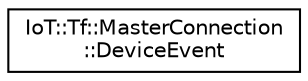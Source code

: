 digraph "Graphical Class Hierarchy"
{
 // LATEX_PDF_SIZE
  edge [fontname="Helvetica",fontsize="10",labelfontname="Helvetica",labelfontsize="10"];
  node [fontname="Helvetica",fontsize="10",shape=record];
  rankdir="LR";
  Node0 [label="IoT::Tf::MasterConnection\l::DeviceEvent",height=0.2,width=0.4,color="black", fillcolor="white", style="filled",URL="$structIoT_1_1Tf_1_1MasterConnection_1_1DeviceEvent.html",tooltip=" "];
}
